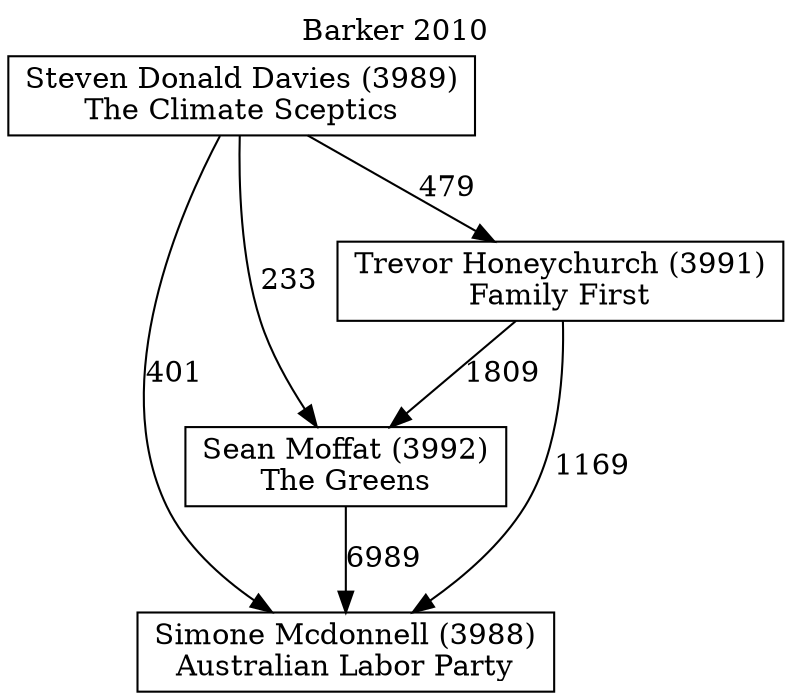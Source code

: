 // House preference flow
digraph "Simone Mcdonnell (3988)_Barker_2010" {
	graph [label="Barker 2010" labelloc=t mclimit=10]
	node [shape=box]
	"Simone Mcdonnell (3988)" [label="Simone Mcdonnell (3988)
Australian Labor Party"]
	"Sean Moffat (3992)" [label="Sean Moffat (3992)
The Greens"]
	"Trevor Honeychurch (3991)" [label="Trevor Honeychurch (3991)
Family First"]
	"Steven Donald Davies (3989)" [label="Steven Donald Davies (3989)
The Climate Sceptics"]
	"Sean Moffat (3992)" -> "Simone Mcdonnell (3988)" [label=6989]
	"Trevor Honeychurch (3991)" -> "Sean Moffat (3992)" [label=1809]
	"Steven Donald Davies (3989)" -> "Trevor Honeychurch (3991)" [label=479]
	"Trevor Honeychurch (3991)" -> "Simone Mcdonnell (3988)" [label=1169]
	"Steven Donald Davies (3989)" -> "Simone Mcdonnell (3988)" [label=401]
	"Steven Donald Davies (3989)" -> "Sean Moffat (3992)" [label=233]
}
